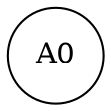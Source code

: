 digraph bstree {

    node [shape = circle];
    graph [ordering="out"];

    1 [label = "A0"];


}
